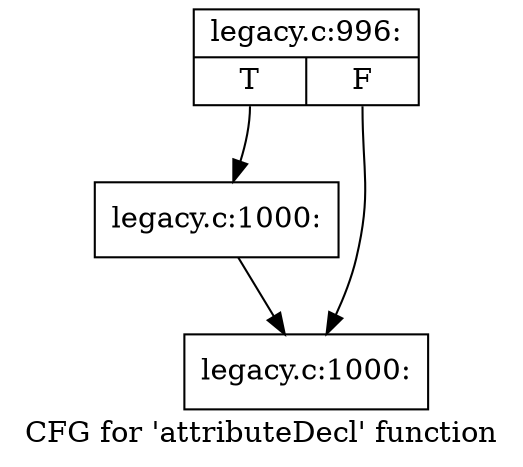 digraph "CFG for 'attributeDecl' function" {
	label="CFG for 'attributeDecl' function";

	Node0x4950580 [shape=record,label="{legacy.c:996:|{<s0>T|<s1>F}}"];
	Node0x4950580:s0 -> Node0x4955b30;
	Node0x4950580:s1 -> Node0x4955b80;
	Node0x4955b30 [shape=record,label="{legacy.c:1000:}"];
	Node0x4955b30 -> Node0x4955b80;
	Node0x4955b80 [shape=record,label="{legacy.c:1000:}"];
}
